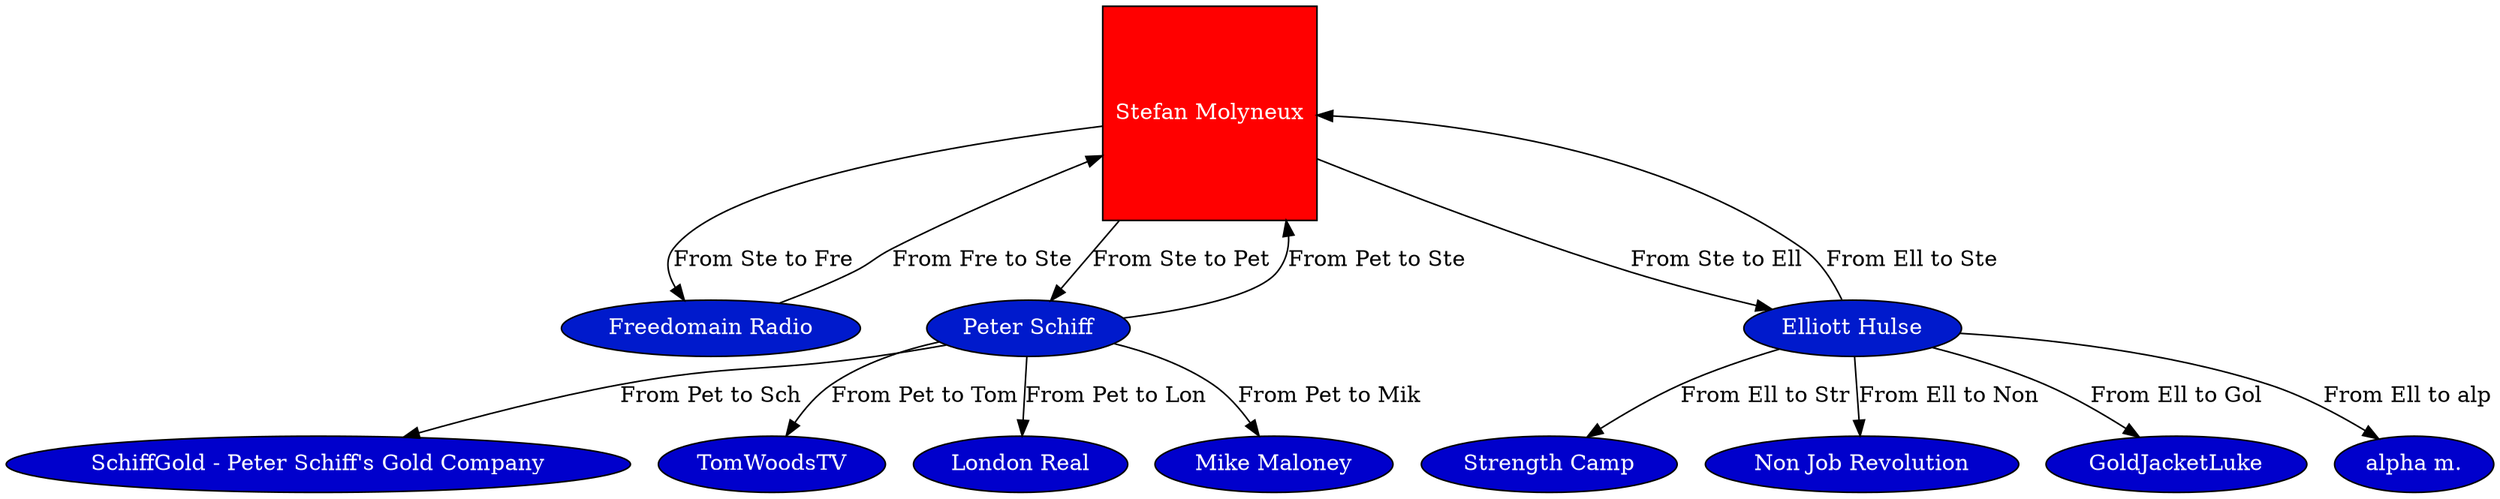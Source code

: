 digraph {
"Stefan Molyneux" [style = filled, fillcolor = "red", shape = "square", fontcolor = white];
"Stefan Molyneux" -> "Freedomain Radio" [label = "From Ste to Fre"];
"Freedomain Radio" [style = filled, fillcolor = "#001acc", shape = "oval", fontcolor = white];
"Freedomain Radio" [style = filled, fillcolor = "#001acc", shape = "oval", fontcolor = white];
"Freedomain Radio" -> "Stefan Molyneux" [label = "From Fre to Ste"];
"Stefan Molyneux" [style = filled, fillcolor = "red", shape = "square", fontcolor = white];
"Stefan Molyneux" -> "Peter Schiff" [label = "From Ste to Pet"];
"Peter Schiff" [style = filled, fillcolor = "#001acc", shape = "oval", fontcolor = white];
"Peter Schiff" [style = filled, fillcolor = "#001acc", shape = "oval", fontcolor = white];
"Peter Schiff" -> "SchiffGold - Peter Schiff's Gold Company" [label = "From Pet to Sch"];
"SchiffGold - Peter Schiff's Gold Company" [style = filled, fillcolor = "#0000cc", shape = "oval", fontcolor = white];
"Peter Schiff" -> "Stefan Molyneux" [label = "From Pet to Ste"];
"Stefan Molyneux" [style = filled, fillcolor = "red", shape = "square", fontcolor = white];
"Peter Schiff" -> "TomWoodsTV" [label = "From Pet to Tom"];
"TomWoodsTV" [style = filled, fillcolor = "#0000cc", shape = "oval", fontcolor = white];
"Peter Schiff" -> "London Real" [label = "From Pet to Lon"];
"London Real" [style = filled, fillcolor = "#0000cc", shape = "oval", fontcolor = white];
"Peter Schiff" -> "Mike Maloney" [label = "From Pet to Mik"];
"Mike Maloney" [style = filled, fillcolor = "#0000cc", shape = "oval", fontcolor = white];
"Stefan Molyneux" -> "Elliott Hulse" [label = "From Ste to Ell"];
"Elliott Hulse" [style = filled, fillcolor = "#001acc", shape = "oval", fontcolor = white];
"Elliott Hulse" [style = filled, fillcolor = "#001acc", shape = "oval", fontcolor = white];
"Elliott Hulse" -> "Strength Camp" [label = "From Ell to Str"];
"Strength Camp" [style = filled, fillcolor = "#0000cc", shape = "oval", fontcolor = white];
"Elliott Hulse" -> "Non Job Revolution" [label = "From Ell to Non"];
"Non Job Revolution" [style = filled, fillcolor = "#0000cc", shape = "oval", fontcolor = white];
"Elliott Hulse" -> "Stefan Molyneux" [label = "From Ell to Ste"];
"Stefan Molyneux" [style = filled, fillcolor = "red", shape = "square", fontcolor = white];
"Elliott Hulse" -> "GoldJacketLuke" [label = "From Ell to Gol"];
"GoldJacketLuke" [style = filled, fillcolor = "#0000cc", shape = "oval", fontcolor = white];
"Elliott Hulse" -> "alpha m." [label = "From Ell to alp"];
"alpha m." [style = filled, fillcolor = "#0000cc", shape = "oval", fontcolor = white];
}